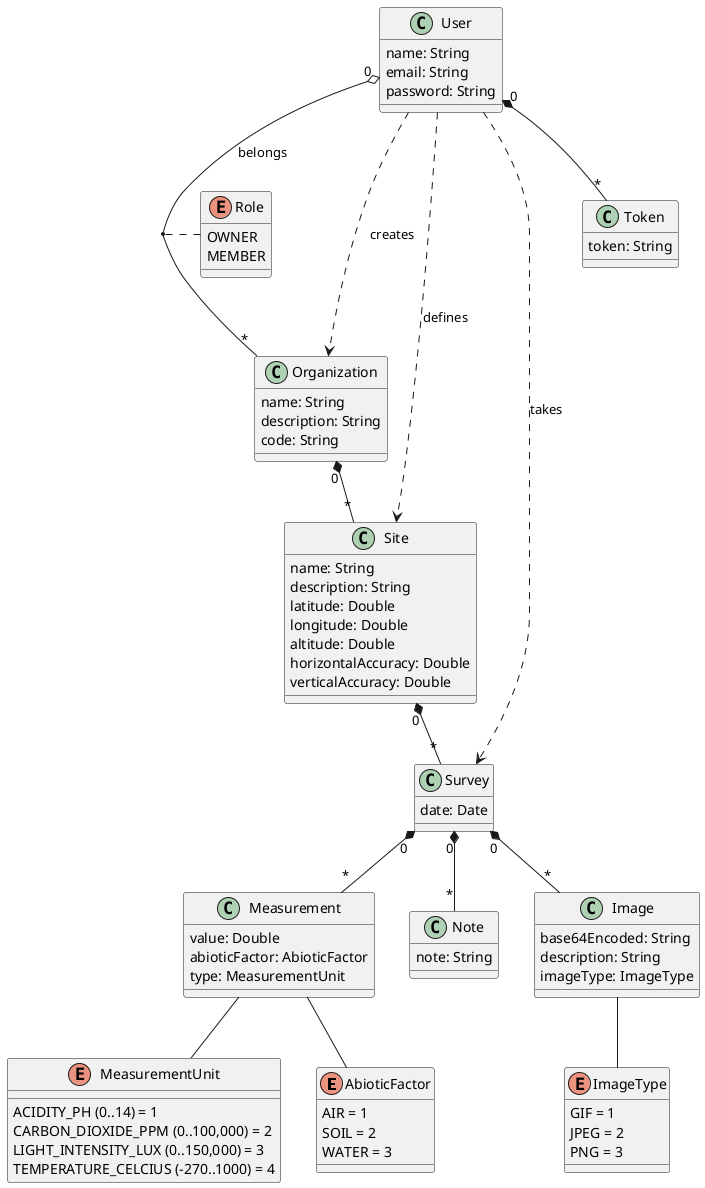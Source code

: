 @startuml

enum AbioticFactor {
  AIR = 1
  SOIL = 2
  WATER = 3
}

enum ImageType {
  GIF = 1
  JPEG = 2
  PNG = 3
}

enum MeasurementUnit {
  ACIDITY_PH (0..14) = 1
  CARBON_DIOXIDE_PPM (0..100,000) = 2
  LIGHT_INTENSITY_LUX (0..150,000) = 3
  TEMPERATURE_CELCIUS (-270..1000) = 4
}

class Measurement {
  value: Double
  abioticFactor: AbioticFactor
  type: MeasurementUnit
}

class Note {
  note: String
}

class Organization {
  name: String
  description: String
  code: String
}

class Image {
  base64Encoded: String
  description: String
  imageType: ImageType
}

enum Role {
  OWNER
  MEMBER
}

class Survey {
  date: Date 
}

class Site {
  name: String
  description: String
  latitude: Double
  longitude: Double
  altitude: Double
  horizontalAccuracy: Double
  verticalAccuracy: Double
}

class Token {
  token: String 
}

class User {
  name: String
  email: String
  password: String
}

User ..> Organization: creates
User ..> Site: defines
User ..> Survey: takes

Measurement -- AbioticFactor
Measurement -- MeasurementUnit

Image -- ImageType

User "0" o-- "*" Organization: belongs
(User, Organization) .. Role
User "0" *-- "*" Token

Organization "0" *-- "*" Site

Site "0" *-- "*" Survey

Survey "0" *-- "*" Note
Survey "0" *-- "*" Image
Survey "0" *-- "*" Measurement

@enduml